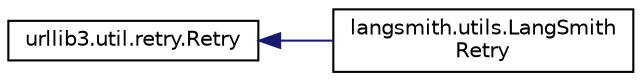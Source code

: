 digraph "Graphical Class Hierarchy"
{
 // LATEX_PDF_SIZE
  edge [fontname="Helvetica",fontsize="10",labelfontname="Helvetica",labelfontsize="10"];
  node [fontname="Helvetica",fontsize="10",shape=record];
  rankdir="LR";
  Node0 [label="urllib3.util.retry.Retry",height=0.2,width=0.4,color="black", fillcolor="white", style="filled",URL="$classurllib3_1_1util_1_1retry_1_1Retry.html",tooltip=" "];
  Node0 -> Node1 [dir="back",color="midnightblue",fontsize="10",style="solid",fontname="Helvetica"];
  Node1 [label="langsmith.utils.LangSmith\lRetry",height=0.2,width=0.4,color="black", fillcolor="white", style="filled",URL="$classlangsmith_1_1utils_1_1LangSmithRetry.html",tooltip=" "];
}
